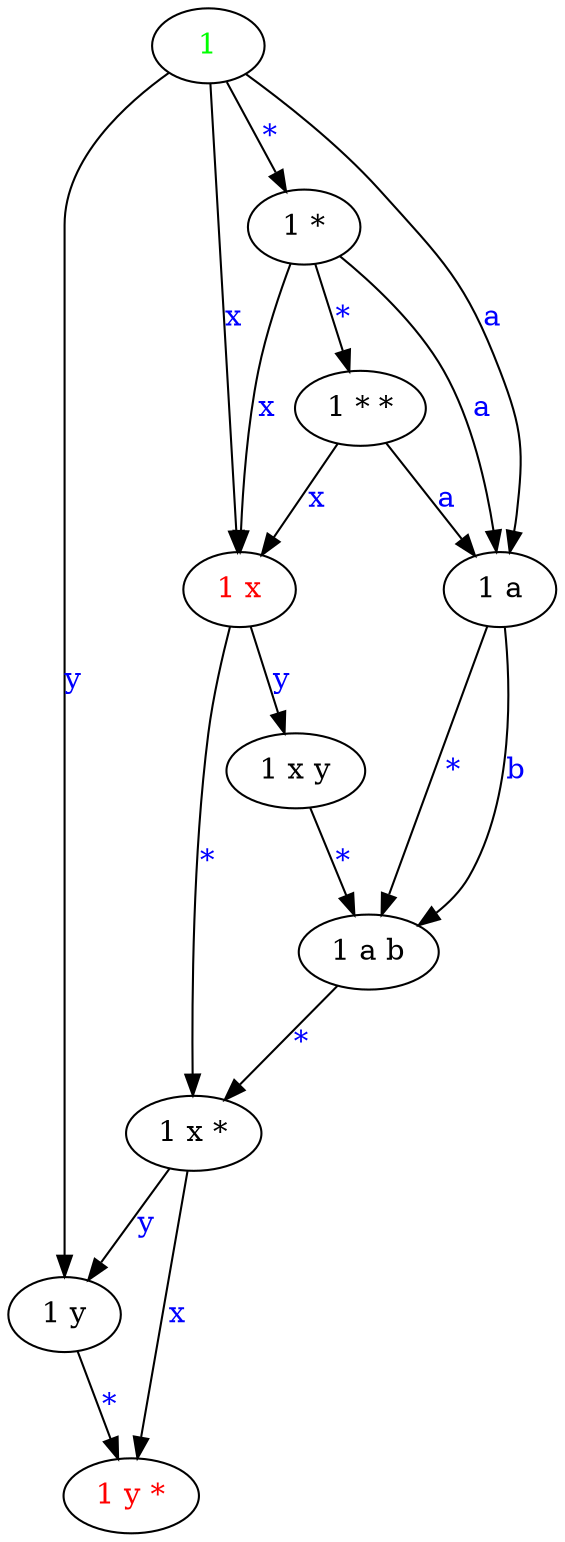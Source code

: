 digraph G {
	"1 a b"->"1 x *"[ label=<<font color="blue">*</font>> ];
	"1 x *"->"1 y"[ label=<<font color="blue">y</font>> ];
	"1 a"->"1 a b"[ label=<<font color="blue">b</font>> ];
	"1 a"->"1 a b"[ label=<<font color="blue">*</font>> ];
	"1 x"->"1 x *"[ label=<<font color="blue">*</font>> ];
	"1 x y"->"1 a b"[ label=<<font color="blue">*</font>> ];
	"1"->"1 a"[ label=<<font color="blue">a</font>> ];
	"1 *"->"1 a"[ label=<<font color="blue">a</font>> ];
	"1 *"->"1 * *"[ label=<<font color="blue">*</font>> ];
	"1 * *"->"1 a"[ label=<<font color="blue">a</font>> ];
	"1"->"1 *"[ label=<<font color="blue">*</font>> ];
	"1 x *"->"1 y *"[ label=<<font color="blue">x</font>> ];
	"1"->"1 y"[ label=<<font color="blue">y</font>> ];
	"1 x"->"1 x y"[ label=<<font color="blue">y</font>> ];
	"1 * *"->"1 x"[ label=<<font color="blue">x</font>> ];
	"1 y"->"1 y *"[ label=<<font color="blue">*</font>> ];
	"1"->"1 x"[ label=<<font color="blue">x</font>> ];
	"1 *"->"1 x"[ label=<<font color="blue">x</font>> ];
	"1 * *";
	"1 *";
	"1 a b";
	"1 a";
	"1 x *";
	"1 x y";
	"1 x" [ label=<<font color="red">1 x</font>> ];
	"1 y *" [ label=<<font color="red">1 y *</font>> ];
	"1 y";
	"1" [ label=<<font color="green">1</font>> ];

}
